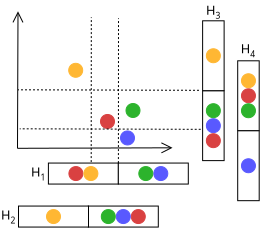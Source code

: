 <?xml version="1.0" encoding="UTF-8"?>
<dia:diagram xmlns:dia="http://www.lysator.liu.se/~alla/dia/">
  <dia:layer name="Background" visible="true" active="true">
    <dia:object type="Geometric - Perfect Circle" version="1" id="O0">
      <dia:attribute name="obj_pos">
        <dia:point val="6.755,3.295"/>
      </dia:attribute>
      <dia:attribute name="obj_bb">
        <dia:rectangle val="6.73,3.27;7.48,4.02"/>
      </dia:attribute>
      <dia:attribute name="meta">
        <dia:composite type="dict"/>
      </dia:attribute>
      <dia:attribute name="elem_corner">
        <dia:point val="6.755,3.295"/>
      </dia:attribute>
      <dia:attribute name="elem_width">
        <dia:real val="0.7"/>
      </dia:attribute>
      <dia:attribute name="elem_height">
        <dia:real val="0.7"/>
      </dia:attribute>
      <dia:attribute name="line_width">
        <dia:real val="0.05"/>
      </dia:attribute>
      <dia:attribute name="line_colour">
        <dia:color val="#d94141"/>
      </dia:attribute>
      <dia:attribute name="fill_colour">
        <dia:color val="#d94141"/>
      </dia:attribute>
      <dia:attribute name="show_background">
        <dia:boolean val="true"/>
      </dia:attribute>
      <dia:attribute name="line_style">
        <dia:enum val="0"/>
        <dia:real val="1"/>
      </dia:attribute>
      <dia:attribute name="flip_horizontal">
        <dia:boolean val="false"/>
      </dia:attribute>
      <dia:attribute name="flip_vertical">
        <dia:boolean val="false"/>
      </dia:attribute>
      <dia:attribute name="subscale">
        <dia:real val="1"/>
      </dia:attribute>
    </dia:object>
    <dia:object type="Geometric - Perfect Circle" version="1" id="O1">
      <dia:attribute name="obj_pos">
        <dia:point val="7.755,4.12"/>
      </dia:attribute>
      <dia:attribute name="obj_bb">
        <dia:rectangle val="7.73,4.095;8.48,4.845"/>
      </dia:attribute>
      <dia:attribute name="meta">
        <dia:composite type="dict"/>
      </dia:attribute>
      <dia:attribute name="elem_corner">
        <dia:point val="7.755,4.12"/>
      </dia:attribute>
      <dia:attribute name="elem_width">
        <dia:real val="0.7"/>
      </dia:attribute>
      <dia:attribute name="elem_height">
        <dia:real val="0.7"/>
      </dia:attribute>
      <dia:attribute name="line_width">
        <dia:real val="0.05"/>
      </dia:attribute>
      <dia:attribute name="line_colour">
        <dia:color val="#5959ff"/>
      </dia:attribute>
      <dia:attribute name="fill_colour">
        <dia:color val="#5959ff"/>
      </dia:attribute>
      <dia:attribute name="show_background">
        <dia:boolean val="true"/>
      </dia:attribute>
      <dia:attribute name="line_style">
        <dia:enum val="0"/>
        <dia:real val="1"/>
      </dia:attribute>
      <dia:attribute name="flip_horizontal">
        <dia:boolean val="false"/>
      </dia:attribute>
      <dia:attribute name="flip_vertical">
        <dia:boolean val="false"/>
      </dia:attribute>
      <dia:attribute name="subscale">
        <dia:real val="1"/>
      </dia:attribute>
    </dia:object>
    <dia:object type="Geometric - Perfect Circle" version="1" id="O2">
      <dia:attribute name="obj_pos">
        <dia:point val="5.165,0.737"/>
      </dia:attribute>
      <dia:attribute name="obj_bb">
        <dia:rectangle val="5.14,0.712;5.89,1.462"/>
      </dia:attribute>
      <dia:attribute name="meta">
        <dia:composite type="dict"/>
      </dia:attribute>
      <dia:attribute name="elem_corner">
        <dia:point val="5.165,0.737"/>
      </dia:attribute>
      <dia:attribute name="elem_width">
        <dia:real val="0.7"/>
      </dia:attribute>
      <dia:attribute name="elem_height">
        <dia:real val="0.7"/>
      </dia:attribute>
      <dia:attribute name="line_width">
        <dia:real val="0.05"/>
      </dia:attribute>
      <dia:attribute name="line_colour">
        <dia:color val="#ffb733"/>
      </dia:attribute>
      <dia:attribute name="fill_colour">
        <dia:color val="#ffb733"/>
      </dia:attribute>
      <dia:attribute name="show_background">
        <dia:boolean val="true"/>
      </dia:attribute>
      <dia:attribute name="line_style">
        <dia:enum val="0"/>
        <dia:real val="1"/>
      </dia:attribute>
      <dia:attribute name="flip_horizontal">
        <dia:boolean val="false"/>
      </dia:attribute>
      <dia:attribute name="flip_vertical">
        <dia:boolean val="false"/>
      </dia:attribute>
      <dia:attribute name="subscale">
        <dia:real val="1"/>
      </dia:attribute>
    </dia:object>
    <dia:object type="Geometric - Perfect Circle" version="1" id="O3">
      <dia:attribute name="obj_pos">
        <dia:point val="8.03,2.747"/>
      </dia:attribute>
      <dia:attribute name="obj_bb">
        <dia:rectangle val="8.005,2.722;8.755,3.472"/>
      </dia:attribute>
      <dia:attribute name="meta">
        <dia:composite type="dict"/>
      </dia:attribute>
      <dia:attribute name="elem_corner">
        <dia:point val="8.03,2.747"/>
      </dia:attribute>
      <dia:attribute name="elem_width">
        <dia:real val="0.7"/>
      </dia:attribute>
      <dia:attribute name="elem_height">
        <dia:real val="0.7"/>
      </dia:attribute>
      <dia:attribute name="line_width">
        <dia:real val="0.05"/>
      </dia:attribute>
      <dia:attribute name="line_colour">
        <dia:color val="#2cb32c"/>
      </dia:attribute>
      <dia:attribute name="fill_colour">
        <dia:color val="#2cb32c"/>
      </dia:attribute>
      <dia:attribute name="show_background">
        <dia:boolean val="true"/>
      </dia:attribute>
      <dia:attribute name="line_style">
        <dia:enum val="0"/>
        <dia:real val="1"/>
      </dia:attribute>
      <dia:attribute name="flip_horizontal">
        <dia:boolean val="false"/>
      </dia:attribute>
      <dia:attribute name="flip_vertical">
        <dia:boolean val="false"/>
      </dia:attribute>
      <dia:attribute name="subscale">
        <dia:real val="1"/>
      </dia:attribute>
    </dia:object>
    <dia:group>
      <dia:object type="Standard - Text" version="1" id="O4">
        <dia:attribute name="obj_pos">
          <dia:point val="3.275,6.402"/>
        </dia:attribute>
        <dia:attribute name="obj_bb">
          <dia:rectangle val="3.275,5.807;3.757,6.555"/>
        </dia:attribute>
        <dia:attribute name="text">
          <dia:composite type="text">
            <dia:attribute name="string">
              <dia:string>#H#</dia:string>
            </dia:attribute>
            <dia:attribute name="font">
              <dia:font family="sans" style="0" name="Helvetica"/>
            </dia:attribute>
            <dia:attribute name="height">
              <dia:real val="0.8"/>
            </dia:attribute>
            <dia:attribute name="pos">
              <dia:point val="3.275,6.402"/>
            </dia:attribute>
            <dia:attribute name="color">
              <dia:color val="#000000"/>
            </dia:attribute>
            <dia:attribute name="alignment">
              <dia:enum val="0"/>
            </dia:attribute>
          </dia:composite>
        </dia:attribute>
        <dia:attribute name="valign">
          <dia:enum val="3"/>
        </dia:attribute>
      </dia:object>
      <dia:object type="Standard - Text" version="1" id="O5">
        <dia:attribute name="obj_pos">
          <dia:point val="3.75,6.602"/>
        </dia:attribute>
        <dia:attribute name="obj_bb">
          <dia:rectangle val="3.75,6.205;4.02,6.705"/>
        </dia:attribute>
        <dia:attribute name="text">
          <dia:composite type="text">
            <dia:attribute name="string">
              <dia:string>#1#</dia:string>
            </dia:attribute>
            <dia:attribute name="font">
              <dia:font family="sans" style="0" name="Helvetica"/>
            </dia:attribute>
            <dia:attribute name="height">
              <dia:real val="0.532"/>
            </dia:attribute>
            <dia:attribute name="pos">
              <dia:point val="3.75,6.602"/>
            </dia:attribute>
            <dia:attribute name="color">
              <dia:color val="#000000"/>
            </dia:attribute>
            <dia:attribute name="alignment">
              <dia:enum val="0"/>
            </dia:attribute>
          </dia:composite>
        </dia:attribute>
        <dia:attribute name="valign">
          <dia:enum val="3"/>
        </dia:attribute>
      </dia:object>
    </dia:group>
    <dia:group>
      <dia:object type="Standard - Text" version="1" id="O6">
        <dia:attribute name="obj_pos">
          <dia:point val="1.78,8.542"/>
        </dia:attribute>
        <dia:attribute name="obj_bb">
          <dia:rectangle val="1.78,7.947;2.263,8.695"/>
        </dia:attribute>
        <dia:attribute name="text">
          <dia:composite type="text">
            <dia:attribute name="string">
              <dia:string>#H#</dia:string>
            </dia:attribute>
            <dia:attribute name="font">
              <dia:font family="sans" style="0" name="Helvetica"/>
            </dia:attribute>
            <dia:attribute name="height">
              <dia:real val="0.8"/>
            </dia:attribute>
            <dia:attribute name="pos">
              <dia:point val="1.78,8.542"/>
            </dia:attribute>
            <dia:attribute name="color">
              <dia:color val="#000000"/>
            </dia:attribute>
            <dia:attribute name="alignment">
              <dia:enum val="0"/>
            </dia:attribute>
          </dia:composite>
        </dia:attribute>
        <dia:attribute name="valign">
          <dia:enum val="3"/>
        </dia:attribute>
      </dia:object>
      <dia:object type="Standard - Text" version="1" id="O7">
        <dia:attribute name="obj_pos">
          <dia:point val="2.255,8.742"/>
        </dia:attribute>
        <dia:attribute name="obj_bb">
          <dia:rectangle val="2.255,8.345;2.525,8.845"/>
        </dia:attribute>
        <dia:attribute name="text">
          <dia:composite type="text">
            <dia:attribute name="string">
              <dia:string>#2#</dia:string>
            </dia:attribute>
            <dia:attribute name="font">
              <dia:font family="sans" style="0" name="Helvetica"/>
            </dia:attribute>
            <dia:attribute name="height">
              <dia:real val="0.532"/>
            </dia:attribute>
            <dia:attribute name="pos">
              <dia:point val="2.255,8.742"/>
            </dia:attribute>
            <dia:attribute name="color">
              <dia:color val="#000000"/>
            </dia:attribute>
            <dia:attribute name="alignment">
              <dia:enum val="0"/>
            </dia:attribute>
          </dia:composite>
        </dia:attribute>
        <dia:attribute name="valign">
          <dia:enum val="3"/>
        </dia:attribute>
      </dia:object>
    </dia:group>
    <dia:group>
      <dia:object type="Standard - Box" version="0" id="O8">
        <dia:attribute name="obj_pos">
          <dia:point val="4.15,5.725"/>
        </dia:attribute>
        <dia:attribute name="obj_bb">
          <dia:rectangle val="4.125,5.7;7.675,6.8"/>
        </dia:attribute>
        <dia:attribute name="elem_corner">
          <dia:point val="4.15,5.725"/>
        </dia:attribute>
        <dia:attribute name="elem_width">
          <dia:real val="3.5"/>
        </dia:attribute>
        <dia:attribute name="elem_height">
          <dia:real val="1.05"/>
        </dia:attribute>
        <dia:attribute name="border_width">
          <dia:real val="0.05"/>
        </dia:attribute>
        <dia:attribute name="show_background">
          <dia:boolean val="true"/>
        </dia:attribute>
      </dia:object>
      <dia:object type="Standard - Box" version="0" id="O9">
        <dia:attribute name="obj_pos">
          <dia:point val="7.645,5.725"/>
        </dia:attribute>
        <dia:attribute name="obj_bb">
          <dia:rectangle val="7.62,5.7;11.17,6.8"/>
        </dia:attribute>
        <dia:attribute name="elem_corner">
          <dia:point val="7.645,5.725"/>
        </dia:attribute>
        <dia:attribute name="elem_width">
          <dia:real val="3.5"/>
        </dia:attribute>
        <dia:attribute name="elem_height">
          <dia:real val="1.05"/>
        </dia:attribute>
        <dia:attribute name="border_width">
          <dia:real val="0.05"/>
        </dia:attribute>
        <dia:attribute name="show_background">
          <dia:boolean val="true"/>
        </dia:attribute>
      </dia:object>
      <dia:group>
        <dia:object type="Geometric - Perfect Circle" version="1" id="O10">
          <dia:attribute name="obj_pos">
            <dia:point val="9.42,5.9"/>
          </dia:attribute>
          <dia:attribute name="obj_bb">
            <dia:rectangle val="9.395,5.875;10.145,6.625"/>
          </dia:attribute>
          <dia:attribute name="meta">
            <dia:composite type="dict"/>
          </dia:attribute>
          <dia:attribute name="elem_corner">
            <dia:point val="9.42,5.9"/>
          </dia:attribute>
          <dia:attribute name="elem_width">
            <dia:real val="0.7"/>
          </dia:attribute>
          <dia:attribute name="elem_height">
            <dia:real val="0.7"/>
          </dia:attribute>
          <dia:attribute name="line_width">
            <dia:real val="0.05"/>
          </dia:attribute>
          <dia:attribute name="line_colour">
            <dia:color val="#5959ff"/>
          </dia:attribute>
          <dia:attribute name="fill_colour">
            <dia:color val="#5959ff"/>
          </dia:attribute>
          <dia:attribute name="show_background">
            <dia:boolean val="true"/>
          </dia:attribute>
          <dia:attribute name="line_style">
            <dia:enum val="0"/>
            <dia:real val="1"/>
          </dia:attribute>
          <dia:attribute name="flip_horizontal">
            <dia:boolean val="false"/>
          </dia:attribute>
          <dia:attribute name="flip_vertical">
            <dia:boolean val="false"/>
          </dia:attribute>
          <dia:attribute name="subscale">
            <dia:real val="1"/>
          </dia:attribute>
        </dia:object>
        <dia:object type="Geometric - Perfect Circle" version="1" id="O11">
          <dia:attribute name="obj_pos">
            <dia:point val="8.67,5.9"/>
          </dia:attribute>
          <dia:attribute name="obj_bb">
            <dia:rectangle val="8.645,5.875;9.395,6.625"/>
          </dia:attribute>
          <dia:attribute name="meta">
            <dia:composite type="dict"/>
          </dia:attribute>
          <dia:attribute name="elem_corner">
            <dia:point val="8.67,5.9"/>
          </dia:attribute>
          <dia:attribute name="elem_width">
            <dia:real val="0.7"/>
          </dia:attribute>
          <dia:attribute name="elem_height">
            <dia:real val="0.7"/>
          </dia:attribute>
          <dia:attribute name="line_width">
            <dia:real val="0.05"/>
          </dia:attribute>
          <dia:attribute name="line_colour">
            <dia:color val="#2cb32c"/>
          </dia:attribute>
          <dia:attribute name="fill_colour">
            <dia:color val="#2cb32c"/>
          </dia:attribute>
          <dia:attribute name="show_background">
            <dia:boolean val="true"/>
          </dia:attribute>
          <dia:attribute name="line_style">
            <dia:enum val="0"/>
            <dia:real val="1"/>
          </dia:attribute>
          <dia:attribute name="flip_horizontal">
            <dia:boolean val="false"/>
          </dia:attribute>
          <dia:attribute name="flip_vertical">
            <dia:boolean val="false"/>
          </dia:attribute>
          <dia:attribute name="subscale">
            <dia:real val="1"/>
          </dia:attribute>
        </dia:object>
      </dia:group>
      <dia:group>
        <dia:object type="Geometric - Perfect Circle" version="1" id="O12">
          <dia:attribute name="obj_pos">
            <dia:point val="5.175,5.9"/>
          </dia:attribute>
          <dia:attribute name="obj_bb">
            <dia:rectangle val="5.15,5.875;5.9,6.625"/>
          </dia:attribute>
          <dia:attribute name="meta">
            <dia:composite type="dict"/>
          </dia:attribute>
          <dia:attribute name="elem_corner">
            <dia:point val="5.175,5.9"/>
          </dia:attribute>
          <dia:attribute name="elem_width">
            <dia:real val="0.7"/>
          </dia:attribute>
          <dia:attribute name="elem_height">
            <dia:real val="0.7"/>
          </dia:attribute>
          <dia:attribute name="line_width">
            <dia:real val="0.05"/>
          </dia:attribute>
          <dia:attribute name="line_colour">
            <dia:color val="#d94141"/>
          </dia:attribute>
          <dia:attribute name="fill_colour">
            <dia:color val="#d94141"/>
          </dia:attribute>
          <dia:attribute name="show_background">
            <dia:boolean val="true"/>
          </dia:attribute>
          <dia:attribute name="line_style">
            <dia:enum val="0"/>
            <dia:real val="1"/>
          </dia:attribute>
          <dia:attribute name="flip_horizontal">
            <dia:boolean val="false"/>
          </dia:attribute>
          <dia:attribute name="flip_vertical">
            <dia:boolean val="false"/>
          </dia:attribute>
          <dia:attribute name="subscale">
            <dia:real val="1"/>
          </dia:attribute>
        </dia:object>
        <dia:object type="Geometric - Perfect Circle" version="1" id="O13">
          <dia:attribute name="obj_pos">
            <dia:point val="5.925,5.9"/>
          </dia:attribute>
          <dia:attribute name="obj_bb">
            <dia:rectangle val="5.9,5.875;6.65,6.625"/>
          </dia:attribute>
          <dia:attribute name="meta">
            <dia:composite type="dict"/>
          </dia:attribute>
          <dia:attribute name="elem_corner">
            <dia:point val="5.925,5.9"/>
          </dia:attribute>
          <dia:attribute name="elem_width">
            <dia:real val="0.7"/>
          </dia:attribute>
          <dia:attribute name="elem_height">
            <dia:real val="0.7"/>
          </dia:attribute>
          <dia:attribute name="line_width">
            <dia:real val="0.05"/>
          </dia:attribute>
          <dia:attribute name="line_colour">
            <dia:color val="#ffb733"/>
          </dia:attribute>
          <dia:attribute name="fill_colour">
            <dia:color val="#ffb733"/>
          </dia:attribute>
          <dia:attribute name="show_background">
            <dia:boolean val="true"/>
          </dia:attribute>
          <dia:attribute name="line_style">
            <dia:enum val="0"/>
            <dia:real val="1"/>
          </dia:attribute>
          <dia:attribute name="flip_horizontal">
            <dia:boolean val="false"/>
          </dia:attribute>
          <dia:attribute name="flip_vertical">
            <dia:boolean val="false"/>
          </dia:attribute>
          <dia:attribute name="subscale">
            <dia:real val="1"/>
          </dia:attribute>
        </dia:object>
      </dia:group>
    </dia:group>
    <dia:group>
      <dia:object type="Standard - Box" version="0" id="O14">
        <dia:attribute name="obj_pos">
          <dia:point val="6.145,7.875"/>
        </dia:attribute>
        <dia:attribute name="obj_bb">
          <dia:rectangle val="6.12,7.85;9.67,8.95"/>
        </dia:attribute>
        <dia:attribute name="elem_corner">
          <dia:point val="6.145,7.875"/>
        </dia:attribute>
        <dia:attribute name="elem_width">
          <dia:real val="3.5"/>
        </dia:attribute>
        <dia:attribute name="elem_height">
          <dia:real val="1.05"/>
        </dia:attribute>
        <dia:attribute name="border_width">
          <dia:real val="0.05"/>
        </dia:attribute>
        <dia:attribute name="show_background">
          <dia:boolean val="true"/>
        </dia:attribute>
      </dia:object>
      <dia:object type="Standard - Box" version="0" id="O15">
        <dia:attribute name="obj_pos">
          <dia:point val="2.655,7.875"/>
        </dia:attribute>
        <dia:attribute name="obj_bb">
          <dia:rectangle val="2.63,7.85;6.18,8.95"/>
        </dia:attribute>
        <dia:attribute name="elem_corner">
          <dia:point val="2.655,7.875"/>
        </dia:attribute>
        <dia:attribute name="elem_width">
          <dia:real val="3.5"/>
        </dia:attribute>
        <dia:attribute name="elem_height">
          <dia:real val="1.05"/>
        </dia:attribute>
        <dia:attribute name="border_width">
          <dia:real val="0.05"/>
        </dia:attribute>
        <dia:attribute name="show_background">
          <dia:boolean val="true"/>
        </dia:attribute>
      </dia:object>
      <dia:object type="Geometric - Perfect Circle" version="1" id="O16">
        <dia:attribute name="obj_pos">
          <dia:point val="4.055,8.05"/>
        </dia:attribute>
        <dia:attribute name="obj_bb">
          <dia:rectangle val="4.03,8.025;4.78,8.775"/>
        </dia:attribute>
        <dia:attribute name="meta">
          <dia:composite type="dict"/>
        </dia:attribute>
        <dia:attribute name="elem_corner">
          <dia:point val="4.055,8.05"/>
        </dia:attribute>
        <dia:attribute name="elem_width">
          <dia:real val="0.7"/>
        </dia:attribute>
        <dia:attribute name="elem_height">
          <dia:real val="0.7"/>
        </dia:attribute>
        <dia:attribute name="line_width">
          <dia:real val="0.05"/>
        </dia:attribute>
        <dia:attribute name="line_colour">
          <dia:color val="#ffb733"/>
        </dia:attribute>
        <dia:attribute name="fill_colour">
          <dia:color val="#ffb733"/>
        </dia:attribute>
        <dia:attribute name="show_background">
          <dia:boolean val="true"/>
        </dia:attribute>
        <dia:attribute name="line_style">
          <dia:enum val="0"/>
          <dia:real val="1"/>
        </dia:attribute>
        <dia:attribute name="flip_horizontal">
          <dia:boolean val="false"/>
        </dia:attribute>
        <dia:attribute name="flip_vertical">
          <dia:boolean val="false"/>
        </dia:attribute>
        <dia:attribute name="subscale">
          <dia:real val="1"/>
        </dia:attribute>
      </dia:object>
      <dia:group>
        <dia:object type="Geometric - Perfect Circle" version="1" id="O17">
          <dia:attribute name="obj_pos">
            <dia:point val="8.295,8.05"/>
          </dia:attribute>
          <dia:attribute name="obj_bb">
            <dia:rectangle val="8.27,8.025;9.02,8.775"/>
          </dia:attribute>
          <dia:attribute name="meta">
            <dia:composite type="dict"/>
          </dia:attribute>
          <dia:attribute name="elem_corner">
            <dia:point val="8.295,8.05"/>
          </dia:attribute>
          <dia:attribute name="elem_width">
            <dia:real val="0.7"/>
          </dia:attribute>
          <dia:attribute name="elem_height">
            <dia:real val="0.7"/>
          </dia:attribute>
          <dia:attribute name="line_width">
            <dia:real val="0.05"/>
          </dia:attribute>
          <dia:attribute name="line_colour">
            <dia:color val="#d94141"/>
          </dia:attribute>
          <dia:attribute name="fill_colour">
            <dia:color val="#d94141"/>
          </dia:attribute>
          <dia:attribute name="show_background">
            <dia:boolean val="true"/>
          </dia:attribute>
          <dia:attribute name="line_style">
            <dia:enum val="0"/>
            <dia:real val="1"/>
          </dia:attribute>
          <dia:attribute name="flip_horizontal">
            <dia:boolean val="false"/>
          </dia:attribute>
          <dia:attribute name="flip_vertical">
            <dia:boolean val="false"/>
          </dia:attribute>
          <dia:attribute name="subscale">
            <dia:real val="1"/>
          </dia:attribute>
        </dia:object>
        <dia:object type="Geometric - Perfect Circle" version="1" id="O18">
          <dia:attribute name="obj_pos">
            <dia:point val="7.545,8.05"/>
          </dia:attribute>
          <dia:attribute name="obj_bb">
            <dia:rectangle val="7.52,8.025;8.27,8.775"/>
          </dia:attribute>
          <dia:attribute name="meta">
            <dia:composite type="dict"/>
          </dia:attribute>
          <dia:attribute name="elem_corner">
            <dia:point val="7.545,8.05"/>
          </dia:attribute>
          <dia:attribute name="elem_width">
            <dia:real val="0.7"/>
          </dia:attribute>
          <dia:attribute name="elem_height">
            <dia:real val="0.7"/>
          </dia:attribute>
          <dia:attribute name="line_width">
            <dia:real val="0.05"/>
          </dia:attribute>
          <dia:attribute name="line_colour">
            <dia:color val="#5959ff"/>
          </dia:attribute>
          <dia:attribute name="fill_colour">
            <dia:color val="#5959ff"/>
          </dia:attribute>
          <dia:attribute name="show_background">
            <dia:boolean val="true"/>
          </dia:attribute>
          <dia:attribute name="line_style">
            <dia:enum val="0"/>
            <dia:real val="1"/>
          </dia:attribute>
          <dia:attribute name="flip_horizontal">
            <dia:boolean val="false"/>
          </dia:attribute>
          <dia:attribute name="flip_vertical">
            <dia:boolean val="false"/>
          </dia:attribute>
          <dia:attribute name="subscale">
            <dia:real val="1"/>
          </dia:attribute>
        </dia:object>
        <dia:object type="Geometric - Perfect Circle" version="1" id="O19">
          <dia:attribute name="obj_pos">
            <dia:point val="6.795,8.05"/>
          </dia:attribute>
          <dia:attribute name="obj_bb">
            <dia:rectangle val="6.77,8.025;7.52,8.775"/>
          </dia:attribute>
          <dia:attribute name="meta">
            <dia:composite type="dict"/>
          </dia:attribute>
          <dia:attribute name="elem_corner">
            <dia:point val="6.795,8.05"/>
          </dia:attribute>
          <dia:attribute name="elem_width">
            <dia:real val="0.7"/>
          </dia:attribute>
          <dia:attribute name="elem_height">
            <dia:real val="0.7"/>
          </dia:attribute>
          <dia:attribute name="line_width">
            <dia:real val="0.05"/>
          </dia:attribute>
          <dia:attribute name="line_colour">
            <dia:color val="#2cb32c"/>
          </dia:attribute>
          <dia:attribute name="fill_colour">
            <dia:color val="#2cb32c"/>
          </dia:attribute>
          <dia:attribute name="show_background">
            <dia:boolean val="true"/>
          </dia:attribute>
          <dia:attribute name="line_style">
            <dia:enum val="0"/>
            <dia:real val="1"/>
          </dia:attribute>
          <dia:attribute name="flip_horizontal">
            <dia:boolean val="false"/>
          </dia:attribute>
          <dia:attribute name="flip_vertical">
            <dia:boolean val="false"/>
          </dia:attribute>
          <dia:attribute name="subscale">
            <dia:real val="1"/>
          </dia:attribute>
        </dia:object>
      </dia:group>
    </dia:group>
    <dia:group>
      <dia:object type="Standard - Box" version="0" id="O20">
        <dia:attribute name="obj_pos">
          <dia:point val="13.615,0.612"/>
        </dia:attribute>
        <dia:attribute name="obj_bb">
          <dia:rectangle val="13.59,0.587;14.715,4.131"/>
        </dia:attribute>
        <dia:attribute name="elem_corner">
          <dia:point val="13.615,0.612"/>
        </dia:attribute>
        <dia:attribute name="elem_width">
          <dia:real val="1.075"/>
        </dia:attribute>
        <dia:attribute name="elem_height">
          <dia:real val="3.494"/>
        </dia:attribute>
        <dia:attribute name="border_width">
          <dia:real val="0.05"/>
        </dia:attribute>
        <dia:attribute name="show_background">
          <dia:boolean val="true"/>
        </dia:attribute>
      </dia:object>
      <dia:object type="Standard - Box" version="0" id="O21">
        <dia:attribute name="obj_pos">
          <dia:point val="13.615,4.112"/>
        </dia:attribute>
        <dia:attribute name="obj_bb">
          <dia:rectangle val="13.59,4.087;14.715,7.631"/>
        </dia:attribute>
        <dia:attribute name="elem_corner">
          <dia:point val="13.615,4.112"/>
        </dia:attribute>
        <dia:attribute name="elem_width">
          <dia:real val="1.075"/>
        </dia:attribute>
        <dia:attribute name="elem_height">
          <dia:real val="3.494"/>
        </dia:attribute>
        <dia:attribute name="border_width">
          <dia:real val="0.05"/>
        </dia:attribute>
        <dia:attribute name="show_background">
          <dia:boolean val="true"/>
        </dia:attribute>
      </dia:object>
      <dia:object type="Geometric - Perfect Circle" version="1" id="O22">
        <dia:attribute name="obj_pos">
          <dia:point val="13.803,5.509"/>
        </dia:attribute>
        <dia:attribute name="obj_bb">
          <dia:rectangle val="13.777,5.484;14.527,6.234"/>
        </dia:attribute>
        <dia:attribute name="meta">
          <dia:composite type="dict"/>
        </dia:attribute>
        <dia:attribute name="elem_corner">
          <dia:point val="13.803,5.509"/>
        </dia:attribute>
        <dia:attribute name="elem_width">
          <dia:real val="0.7"/>
        </dia:attribute>
        <dia:attribute name="elem_height">
          <dia:real val="0.7"/>
        </dia:attribute>
        <dia:attribute name="line_width">
          <dia:real val="0.05"/>
        </dia:attribute>
        <dia:attribute name="line_colour">
          <dia:color val="#5959ff"/>
        </dia:attribute>
        <dia:attribute name="fill_colour">
          <dia:color val="#5959ff"/>
        </dia:attribute>
        <dia:attribute name="show_background">
          <dia:boolean val="true"/>
        </dia:attribute>
        <dia:attribute name="line_style">
          <dia:enum val="0"/>
          <dia:real val="1"/>
        </dia:attribute>
        <dia:attribute name="flip_horizontal">
          <dia:boolean val="false"/>
        </dia:attribute>
        <dia:attribute name="flip_vertical">
          <dia:boolean val="false"/>
        </dia:attribute>
        <dia:attribute name="subscale">
          <dia:real val="1"/>
        </dia:attribute>
      </dia:object>
      <dia:group>
        <dia:object type="Geometric - Perfect Circle" version="1" id="O23">
          <dia:attribute name="obj_pos">
            <dia:point val="13.803,2.009"/>
          </dia:attribute>
          <dia:attribute name="obj_bb">
            <dia:rectangle val="13.777,1.984;14.527,2.734"/>
          </dia:attribute>
          <dia:attribute name="meta">
            <dia:composite type="dict"/>
          </dia:attribute>
          <dia:attribute name="elem_corner">
            <dia:point val="13.803,2.009"/>
          </dia:attribute>
          <dia:attribute name="elem_width">
            <dia:real val="0.7"/>
          </dia:attribute>
          <dia:attribute name="elem_height">
            <dia:real val="0.7"/>
          </dia:attribute>
          <dia:attribute name="line_width">
            <dia:real val="0.05"/>
          </dia:attribute>
          <dia:attribute name="line_colour">
            <dia:color val="#d94141"/>
          </dia:attribute>
          <dia:attribute name="fill_colour">
            <dia:color val="#d94141"/>
          </dia:attribute>
          <dia:attribute name="show_background">
            <dia:boolean val="true"/>
          </dia:attribute>
          <dia:attribute name="line_style">
            <dia:enum val="0"/>
            <dia:real val="1"/>
          </dia:attribute>
          <dia:attribute name="flip_horizontal">
            <dia:boolean val="false"/>
          </dia:attribute>
          <dia:attribute name="flip_vertical">
            <dia:boolean val="false"/>
          </dia:attribute>
          <dia:attribute name="subscale">
            <dia:real val="1"/>
          </dia:attribute>
        </dia:object>
        <dia:object type="Geometric - Perfect Circle" version="1" id="O24">
          <dia:attribute name="obj_pos">
            <dia:point val="13.803,1.259"/>
          </dia:attribute>
          <dia:attribute name="obj_bb">
            <dia:rectangle val="13.777,1.234;14.527,1.984"/>
          </dia:attribute>
          <dia:attribute name="meta">
            <dia:composite type="dict"/>
          </dia:attribute>
          <dia:attribute name="elem_corner">
            <dia:point val="13.803,1.259"/>
          </dia:attribute>
          <dia:attribute name="elem_width">
            <dia:real val="0.7"/>
          </dia:attribute>
          <dia:attribute name="elem_height">
            <dia:real val="0.7"/>
          </dia:attribute>
          <dia:attribute name="line_width">
            <dia:real val="0.05"/>
          </dia:attribute>
          <dia:attribute name="line_colour">
            <dia:color val="#ffb733"/>
          </dia:attribute>
          <dia:attribute name="fill_colour">
            <dia:color val="#ffb733"/>
          </dia:attribute>
          <dia:attribute name="show_background">
            <dia:boolean val="true"/>
          </dia:attribute>
          <dia:attribute name="line_style">
            <dia:enum val="0"/>
            <dia:real val="1"/>
          </dia:attribute>
          <dia:attribute name="flip_horizontal">
            <dia:boolean val="false"/>
          </dia:attribute>
          <dia:attribute name="flip_vertical">
            <dia:boolean val="false"/>
          </dia:attribute>
          <dia:attribute name="subscale">
            <dia:real val="1"/>
          </dia:attribute>
        </dia:object>
        <dia:object type="Geometric - Perfect Circle" version="1" id="O25">
          <dia:attribute name="obj_pos">
            <dia:point val="13.803,2.759"/>
          </dia:attribute>
          <dia:attribute name="obj_bb">
            <dia:rectangle val="13.777,2.734;14.527,3.484"/>
          </dia:attribute>
          <dia:attribute name="meta">
            <dia:composite type="dict"/>
          </dia:attribute>
          <dia:attribute name="elem_corner">
            <dia:point val="13.803,2.759"/>
          </dia:attribute>
          <dia:attribute name="elem_width">
            <dia:real val="0.7"/>
          </dia:attribute>
          <dia:attribute name="elem_height">
            <dia:real val="0.7"/>
          </dia:attribute>
          <dia:attribute name="line_width">
            <dia:real val="0.05"/>
          </dia:attribute>
          <dia:attribute name="line_colour">
            <dia:color val="#2cb32c"/>
          </dia:attribute>
          <dia:attribute name="fill_colour">
            <dia:color val="#2cb32c"/>
          </dia:attribute>
          <dia:attribute name="show_background">
            <dia:boolean val="true"/>
          </dia:attribute>
          <dia:attribute name="line_style">
            <dia:enum val="0"/>
            <dia:real val="1"/>
          </dia:attribute>
          <dia:attribute name="flip_horizontal">
            <dia:boolean val="false"/>
          </dia:attribute>
          <dia:attribute name="flip_vertical">
            <dia:boolean val="false"/>
          </dia:attribute>
          <dia:attribute name="subscale">
            <dia:real val="1"/>
          </dia:attribute>
        </dia:object>
      </dia:group>
    </dia:group>
    <dia:group>
      <dia:object type="Standard - Text" version="1" id="O26">
        <dia:attribute name="obj_pos">
          <dia:point val="13.765,0.232"/>
        </dia:attribute>
        <dia:attribute name="obj_bb">
          <dia:rectangle val="13.765,-0.363;14.248,0.385"/>
        </dia:attribute>
        <dia:attribute name="text">
          <dia:composite type="text">
            <dia:attribute name="string">
              <dia:string>#H#</dia:string>
            </dia:attribute>
            <dia:attribute name="font">
              <dia:font family="sans" style="0" name="Helvetica"/>
            </dia:attribute>
            <dia:attribute name="height">
              <dia:real val="0.8"/>
            </dia:attribute>
            <dia:attribute name="pos">
              <dia:point val="13.765,0.232"/>
            </dia:attribute>
            <dia:attribute name="color">
              <dia:color val="#000000"/>
            </dia:attribute>
            <dia:attribute name="alignment">
              <dia:enum val="0"/>
            </dia:attribute>
          </dia:composite>
        </dia:attribute>
        <dia:attribute name="valign">
          <dia:enum val="3"/>
        </dia:attribute>
      </dia:object>
      <dia:object type="Standard - Text" version="1" id="O27">
        <dia:attribute name="obj_pos">
          <dia:point val="14.24,0.432"/>
        </dia:attribute>
        <dia:attribute name="obj_bb">
          <dia:rectangle val="14.24,0.035;14.51,0.535"/>
        </dia:attribute>
        <dia:attribute name="text">
          <dia:composite type="text">
            <dia:attribute name="string">
              <dia:string>#4#</dia:string>
            </dia:attribute>
            <dia:attribute name="font">
              <dia:font family="sans" style="0" name="Helvetica"/>
            </dia:attribute>
            <dia:attribute name="height">
              <dia:real val="0.532"/>
            </dia:attribute>
            <dia:attribute name="pos">
              <dia:point val="14.24,0.432"/>
            </dia:attribute>
            <dia:attribute name="color">
              <dia:color val="#000000"/>
            </dia:attribute>
            <dia:attribute name="alignment">
              <dia:enum val="0"/>
            </dia:attribute>
          </dia:composite>
        </dia:attribute>
        <dia:attribute name="valign">
          <dia:enum val="3"/>
        </dia:attribute>
      </dia:object>
    </dia:group>
    <dia:group>
      <dia:object type="Standard - Text" version="1" id="O28">
        <dia:attribute name="obj_pos">
          <dia:point val="12.026,-1.693"/>
        </dia:attribute>
        <dia:attribute name="obj_bb">
          <dia:rectangle val="12.026,-2.288;12.508,-1.54"/>
        </dia:attribute>
        <dia:attribute name="text">
          <dia:composite type="text">
            <dia:attribute name="string">
              <dia:string>#H#</dia:string>
            </dia:attribute>
            <dia:attribute name="font">
              <dia:font family="sans" style="0" name="Helvetica"/>
            </dia:attribute>
            <dia:attribute name="height">
              <dia:real val="0.8"/>
            </dia:attribute>
            <dia:attribute name="pos">
              <dia:point val="12.026,-1.693"/>
            </dia:attribute>
            <dia:attribute name="color">
              <dia:color val="#000000"/>
            </dia:attribute>
            <dia:attribute name="alignment">
              <dia:enum val="0"/>
            </dia:attribute>
          </dia:composite>
        </dia:attribute>
        <dia:attribute name="valign">
          <dia:enum val="3"/>
        </dia:attribute>
      </dia:object>
      <dia:group>
        <dia:object type="Standard - Box" version="0" id="O29">
          <dia:attribute name="obj_pos">
            <dia:point val="11.861,2.109"/>
          </dia:attribute>
          <dia:attribute name="obj_bb">
            <dia:rectangle val="11.836,2.084;12.961,5.627"/>
          </dia:attribute>
          <dia:attribute name="elem_corner">
            <dia:point val="11.861,2.109"/>
          </dia:attribute>
          <dia:attribute name="elem_width">
            <dia:real val="1.075"/>
          </dia:attribute>
          <dia:attribute name="elem_height">
            <dia:real val="3.494"/>
          </dia:attribute>
          <dia:attribute name="border_width">
            <dia:real val="0.05"/>
          </dia:attribute>
          <dia:attribute name="show_background">
            <dia:boolean val="true"/>
          </dia:attribute>
        </dia:object>
        <dia:object type="Standard - Box" version="0" id="O30">
          <dia:attribute name="obj_pos">
            <dia:point val="11.861,-1.388"/>
          </dia:attribute>
          <dia:attribute name="obj_bb">
            <dia:rectangle val="11.836,-1.413;12.961,2.131"/>
          </dia:attribute>
          <dia:attribute name="elem_corner">
            <dia:point val="11.861,-1.388"/>
          </dia:attribute>
          <dia:attribute name="elem_width">
            <dia:real val="1.075"/>
          </dia:attribute>
          <dia:attribute name="elem_height">
            <dia:real val="3.494"/>
          </dia:attribute>
          <dia:attribute name="border_width">
            <dia:real val="0.05"/>
          </dia:attribute>
          <dia:attribute name="show_background">
            <dia:boolean val="true"/>
          </dia:attribute>
        </dia:object>
        <dia:object type="Geometric - Perfect Circle" version="1" id="O31">
          <dia:attribute name="obj_pos">
            <dia:point val="12.048,0.009"/>
          </dia:attribute>
          <dia:attribute name="obj_bb">
            <dia:rectangle val="12.023,-0.016;12.773,0.734"/>
          </dia:attribute>
          <dia:attribute name="meta">
            <dia:composite type="dict"/>
          </dia:attribute>
          <dia:attribute name="elem_corner">
            <dia:point val="12.048,0.009"/>
          </dia:attribute>
          <dia:attribute name="elem_width">
            <dia:real val="0.7"/>
          </dia:attribute>
          <dia:attribute name="elem_height">
            <dia:real val="0.7"/>
          </dia:attribute>
          <dia:attribute name="line_width">
            <dia:real val="0.05"/>
          </dia:attribute>
          <dia:attribute name="line_colour">
            <dia:color val="#ffb733"/>
          </dia:attribute>
          <dia:attribute name="fill_colour">
            <dia:color val="#ffb733"/>
          </dia:attribute>
          <dia:attribute name="show_background">
            <dia:boolean val="true"/>
          </dia:attribute>
          <dia:attribute name="line_style">
            <dia:enum val="0"/>
            <dia:real val="1"/>
          </dia:attribute>
          <dia:attribute name="flip_horizontal">
            <dia:boolean val="false"/>
          </dia:attribute>
          <dia:attribute name="flip_vertical">
            <dia:boolean val="false"/>
          </dia:attribute>
          <dia:attribute name="subscale">
            <dia:real val="1"/>
          </dia:attribute>
        </dia:object>
        <dia:object type="Geometric - Perfect Circle" version="1" id="O32">
          <dia:attribute name="obj_pos">
            <dia:point val="12.048,3.506"/>
          </dia:attribute>
          <dia:attribute name="obj_bb">
            <dia:rectangle val="12.023,3.481;12.773,4.231"/>
          </dia:attribute>
          <dia:attribute name="meta">
            <dia:composite type="dict"/>
          </dia:attribute>
          <dia:attribute name="elem_corner">
            <dia:point val="12.048,3.506"/>
          </dia:attribute>
          <dia:attribute name="elem_width">
            <dia:real val="0.7"/>
          </dia:attribute>
          <dia:attribute name="elem_height">
            <dia:real val="0.7"/>
          </dia:attribute>
          <dia:attribute name="line_width">
            <dia:real val="0.05"/>
          </dia:attribute>
          <dia:attribute name="line_colour">
            <dia:color val="#5959ff"/>
          </dia:attribute>
          <dia:attribute name="fill_colour">
            <dia:color val="#5959ff"/>
          </dia:attribute>
          <dia:attribute name="show_background">
            <dia:boolean val="true"/>
          </dia:attribute>
          <dia:attribute name="line_style">
            <dia:enum val="0"/>
            <dia:real val="1"/>
          </dia:attribute>
          <dia:attribute name="flip_horizontal">
            <dia:boolean val="false"/>
          </dia:attribute>
          <dia:attribute name="flip_vertical">
            <dia:boolean val="false"/>
          </dia:attribute>
          <dia:attribute name="subscale">
            <dia:real val="1"/>
          </dia:attribute>
        </dia:object>
        <dia:object type="Geometric - Perfect Circle" version="1" id="O33">
          <dia:attribute name="obj_pos">
            <dia:point val="12.048,4.256"/>
          </dia:attribute>
          <dia:attribute name="obj_bb">
            <dia:rectangle val="12.023,4.231;12.773,4.981"/>
          </dia:attribute>
          <dia:attribute name="meta">
            <dia:composite type="dict"/>
          </dia:attribute>
          <dia:attribute name="elem_corner">
            <dia:point val="12.048,4.256"/>
          </dia:attribute>
          <dia:attribute name="elem_width">
            <dia:real val="0.7"/>
          </dia:attribute>
          <dia:attribute name="elem_height">
            <dia:real val="0.7"/>
          </dia:attribute>
          <dia:attribute name="line_width">
            <dia:real val="0.05"/>
          </dia:attribute>
          <dia:attribute name="line_colour">
            <dia:color val="#d94141"/>
          </dia:attribute>
          <dia:attribute name="fill_colour">
            <dia:color val="#d94141"/>
          </dia:attribute>
          <dia:attribute name="show_background">
            <dia:boolean val="true"/>
          </dia:attribute>
          <dia:attribute name="line_style">
            <dia:enum val="0"/>
            <dia:real val="1"/>
          </dia:attribute>
          <dia:attribute name="flip_horizontal">
            <dia:boolean val="false"/>
          </dia:attribute>
          <dia:attribute name="flip_vertical">
            <dia:boolean val="false"/>
          </dia:attribute>
          <dia:attribute name="subscale">
            <dia:real val="1"/>
          </dia:attribute>
        </dia:object>
        <dia:object type="Geometric - Perfect Circle" version="1" id="O34">
          <dia:attribute name="obj_pos">
            <dia:point val="12.048,2.756"/>
          </dia:attribute>
          <dia:attribute name="obj_bb">
            <dia:rectangle val="12.023,2.731;12.773,3.481"/>
          </dia:attribute>
          <dia:attribute name="meta">
            <dia:composite type="dict"/>
          </dia:attribute>
          <dia:attribute name="elem_corner">
            <dia:point val="12.048,2.756"/>
          </dia:attribute>
          <dia:attribute name="elem_width">
            <dia:real val="0.7"/>
          </dia:attribute>
          <dia:attribute name="elem_height">
            <dia:real val="0.7"/>
          </dia:attribute>
          <dia:attribute name="line_width">
            <dia:real val="0.05"/>
          </dia:attribute>
          <dia:attribute name="line_colour">
            <dia:color val="#2cb32c"/>
          </dia:attribute>
          <dia:attribute name="fill_colour">
            <dia:color val="#2cb32c"/>
          </dia:attribute>
          <dia:attribute name="show_background">
            <dia:boolean val="true"/>
          </dia:attribute>
          <dia:attribute name="line_style">
            <dia:enum val="0"/>
            <dia:real val="1"/>
          </dia:attribute>
          <dia:attribute name="flip_horizontal">
            <dia:boolean val="false"/>
          </dia:attribute>
          <dia:attribute name="flip_vertical">
            <dia:boolean val="false"/>
          </dia:attribute>
          <dia:attribute name="subscale">
            <dia:real val="1"/>
          </dia:attribute>
        </dia:object>
        <dia:object type="Standard - Text" version="1" id="O35">
          <dia:attribute name="obj_pos">
            <dia:point val="12.501,-1.493"/>
          </dia:attribute>
          <dia:attribute name="obj_bb">
            <dia:rectangle val="12.501,-1.89;12.771,-1.39"/>
          </dia:attribute>
          <dia:attribute name="text">
            <dia:composite type="text">
              <dia:attribute name="string">
                <dia:string>#3#</dia:string>
              </dia:attribute>
              <dia:attribute name="font">
                <dia:font family="sans" style="0" name="Helvetica"/>
              </dia:attribute>
              <dia:attribute name="height">
                <dia:real val="0.532"/>
              </dia:attribute>
              <dia:attribute name="pos">
                <dia:point val="12.501,-1.493"/>
              </dia:attribute>
              <dia:attribute name="color">
                <dia:color val="#000000"/>
              </dia:attribute>
              <dia:attribute name="alignment">
                <dia:enum val="0"/>
              </dia:attribute>
            </dia:composite>
          </dia:attribute>
          <dia:attribute name="valign">
            <dia:enum val="3"/>
          </dia:attribute>
        </dia:object>
      </dia:group>
    </dia:group>
    <dia:object type="Standard - Line" version="0" id="O36">
      <dia:attribute name="obj_pos">
        <dia:point val="2.605,4.987"/>
      </dia:attribute>
      <dia:attribute name="obj_bb">
        <dia:rectangle val="2.58,4.674;10.411,5.255"/>
      </dia:attribute>
      <dia:attribute name="conn_endpoints">
        <dia:point val="2.605,4.987"/>
        <dia:point val="10.355,4.962"/>
      </dia:attribute>
      <dia:attribute name="numcp">
        <dia:int val="1"/>
      </dia:attribute>
      <dia:attribute name="line_width">
        <dia:real val="0.05"/>
      </dia:attribute>
      <dia:attribute name="end_arrow">
        <dia:enum val="1"/>
      </dia:attribute>
      <dia:attribute name="end_arrow_length">
        <dia:real val="0.5"/>
      </dia:attribute>
      <dia:attribute name="end_arrow_width">
        <dia:real val="0.5"/>
      </dia:attribute>
    </dia:object>
    <dia:object type="Standard - Line" version="0" id="O37">
      <dia:attribute name="obj_pos">
        <dia:point val="2.605,4.987"/>
      </dia:attribute>
      <dia:attribute name="obj_bb">
        <dia:rectangle val="2.338,-1.918;2.919,5.013"/>
      </dia:attribute>
      <dia:attribute name="conn_endpoints">
        <dia:point val="2.605,4.987"/>
        <dia:point val="2.63,-1.863"/>
      </dia:attribute>
      <dia:attribute name="numcp">
        <dia:int val="1"/>
      </dia:attribute>
      <dia:attribute name="line_width">
        <dia:real val="0.05"/>
      </dia:attribute>
      <dia:attribute name="end_arrow">
        <dia:enum val="1"/>
      </dia:attribute>
      <dia:attribute name="end_arrow_length">
        <dia:real val="0.5"/>
      </dia:attribute>
      <dia:attribute name="end_arrow_width">
        <dia:real val="0.5"/>
      </dia:attribute>
    </dia:object>
    <dia:object type="Standard - Line" version="0" id="O38">
      <dia:attribute name="obj_pos">
        <dia:point val="11.68,2.087"/>
      </dia:attribute>
      <dia:attribute name="obj_bb">
        <dia:rectangle val="2.605,2.037;11.705,2.113"/>
      </dia:attribute>
      <dia:attribute name="conn_endpoints">
        <dia:point val="11.68,2.087"/>
        <dia:point val="2.63,2.062"/>
      </dia:attribute>
      <dia:attribute name="numcp">
        <dia:int val="1"/>
      </dia:attribute>
      <dia:attribute name="line_width">
        <dia:real val="0.05"/>
      </dia:attribute>
      <dia:attribute name="line_style">
        <dia:enum val="4"/>
      </dia:attribute>
    </dia:object>
    <dia:object type="Standard - Line" version="0" id="O39">
      <dia:attribute name="obj_pos">
        <dia:point val="11.765,4.038"/>
      </dia:attribute>
      <dia:attribute name="obj_bb">
        <dia:rectangle val="2.69,3.987;11.79,4.063"/>
      </dia:attribute>
      <dia:attribute name="conn_endpoints">
        <dia:point val="11.765,4.038"/>
        <dia:point val="2.715,4.013"/>
      </dia:attribute>
      <dia:attribute name="numcp">
        <dia:int val="1"/>
      </dia:attribute>
      <dia:attribute name="line_width">
        <dia:real val="0.05"/>
      </dia:attribute>
      <dia:attribute name="line_style">
        <dia:enum val="4"/>
      </dia:attribute>
    </dia:object>
    <dia:object type="Standard - Line" version="0" id="O40">
      <dia:attribute name="obj_pos">
        <dia:point val="7.65,5.725"/>
      </dia:attribute>
      <dia:attribute name="obj_bb">
        <dia:rectangle val="7.625,-1.538;7.68,5.75"/>
      </dia:attribute>
      <dia:attribute name="conn_endpoints">
        <dia:point val="7.65,5.725"/>
        <dia:point val="7.655,-1.513"/>
      </dia:attribute>
      <dia:attribute name="numcp">
        <dia:int val="1"/>
      </dia:attribute>
      <dia:attribute name="line_width">
        <dia:real val="0.05"/>
      </dia:attribute>
      <dia:attribute name="line_style">
        <dia:enum val="4"/>
      </dia:attribute>
      <dia:connections>
        <dia:connection handle="0" to="O8" connection="2"/>
      </dia:connections>
    </dia:object>
    <dia:object type="Standard - Line" version="0" id="O41">
      <dia:attribute name="obj_pos">
        <dia:point val="6.29,5.675"/>
      </dia:attribute>
      <dia:attribute name="obj_bb">
        <dia:rectangle val="6.265,-1.588;6.32,5.7"/>
      </dia:attribute>
      <dia:attribute name="conn_endpoints">
        <dia:point val="6.29,5.675"/>
        <dia:point val="6.295,-1.563"/>
      </dia:attribute>
      <dia:attribute name="numcp">
        <dia:int val="1"/>
      </dia:attribute>
      <dia:attribute name="line_width">
        <dia:real val="0.05"/>
      </dia:attribute>
      <dia:attribute name="line_style">
        <dia:enum val="4"/>
      </dia:attribute>
    </dia:object>
  </dia:layer>
</dia:diagram>
